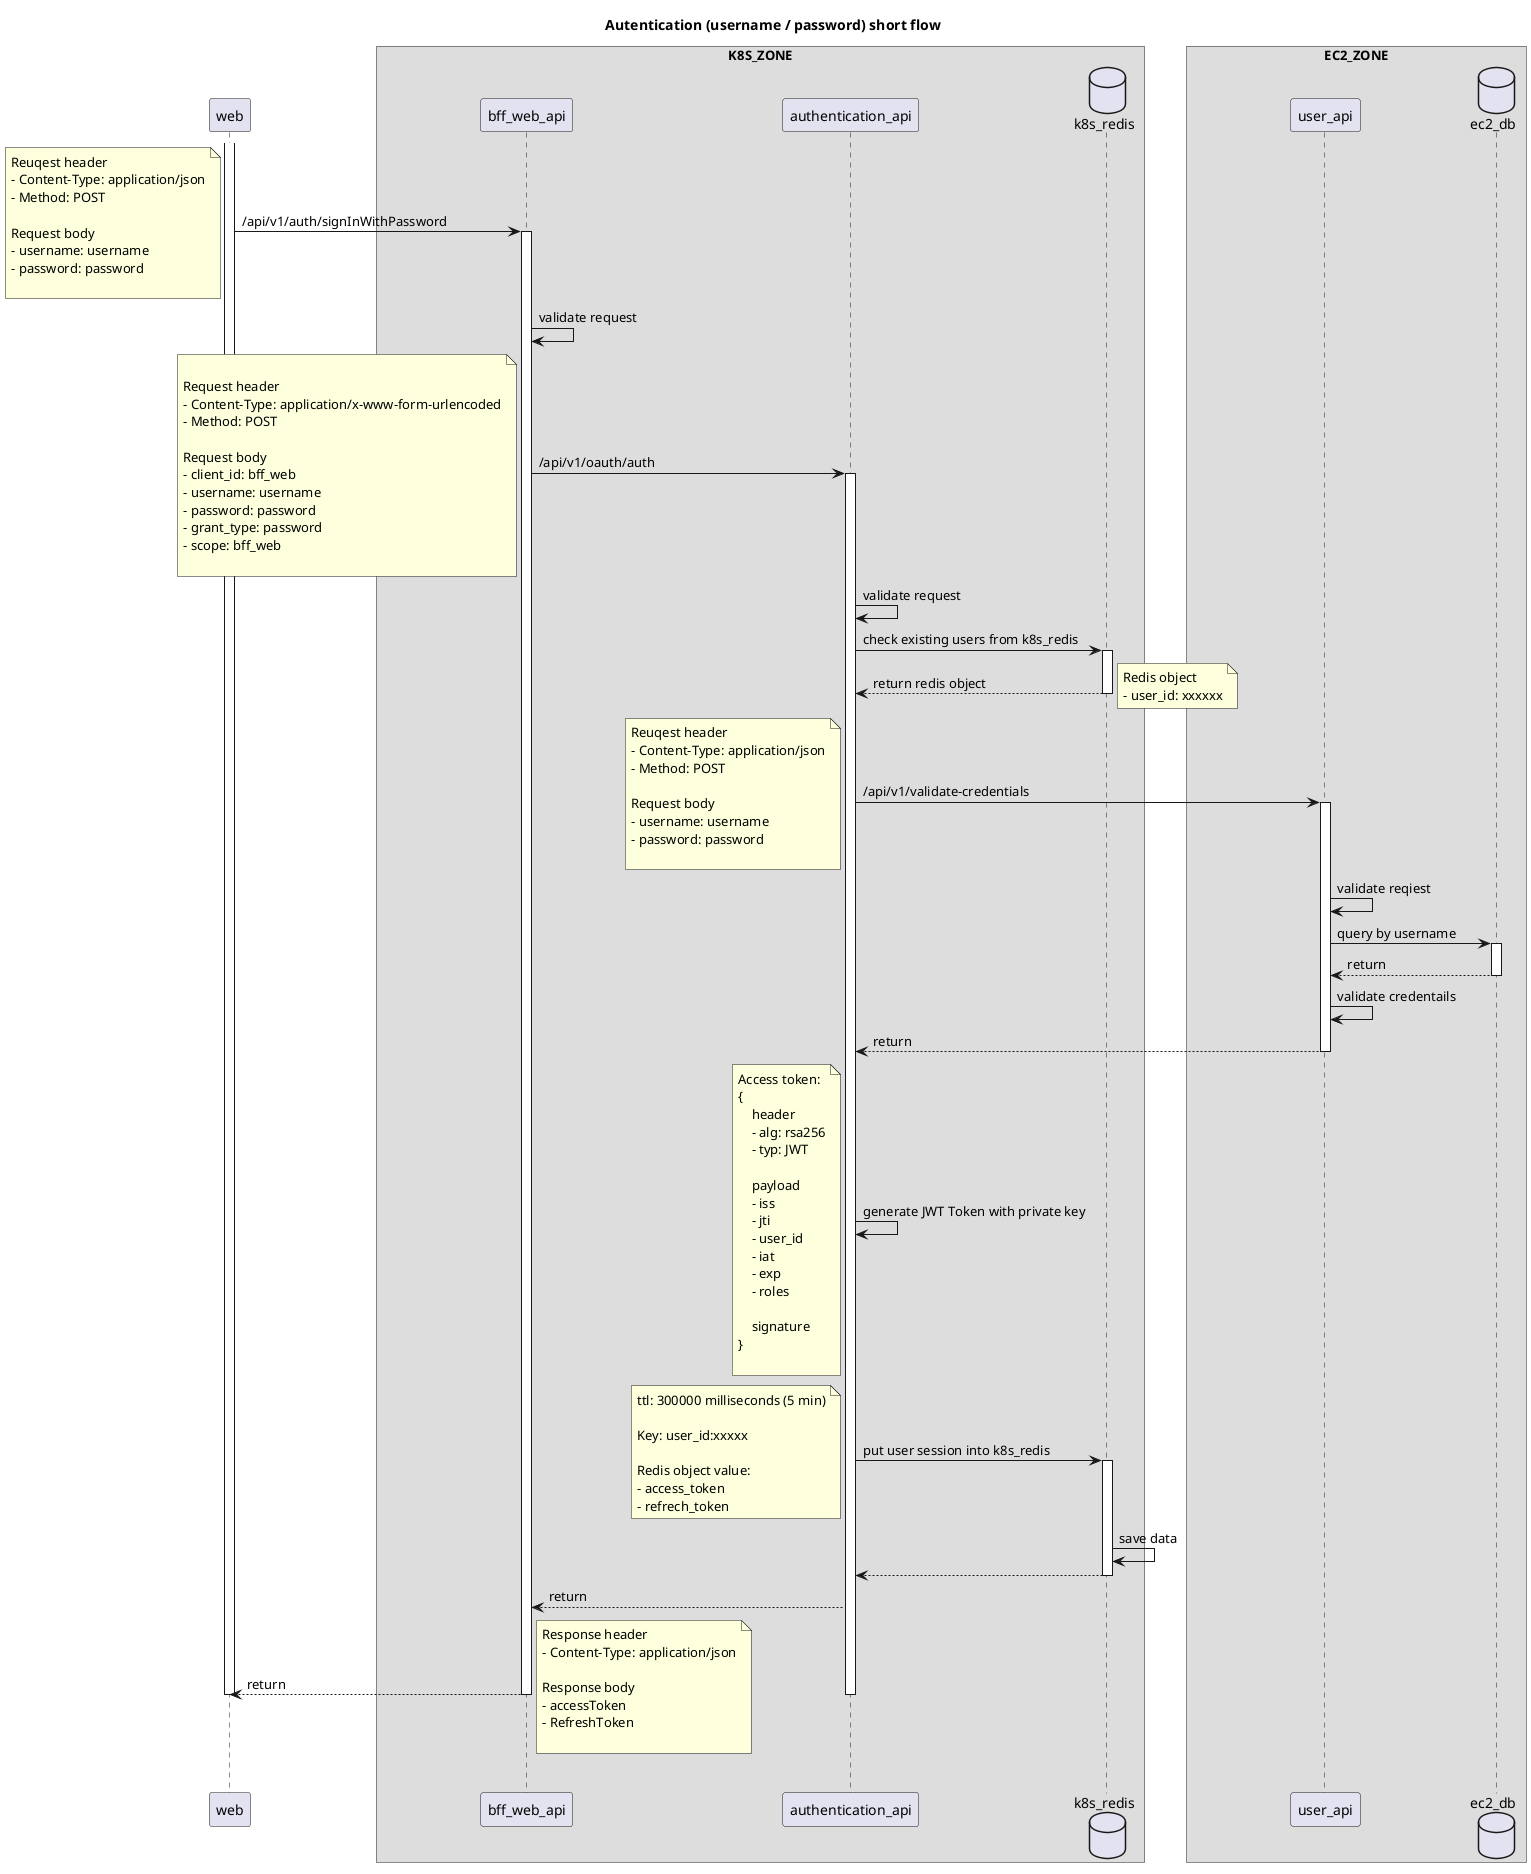 @startuml
title Autentication (username / password) short flow
' autonumber
skinparam ParticipantPadding 100
skinparam BoxPadding 20

participant web

box K8S_ZONE
participant bff_web_api
participant authentication_api
database k8s_redis
end box

box EC2_ZONE
participant user_api
database ec2_db
end box

activate web
web -> bff_web_api : /api/v1/auth/signInWithPassword

' activate authentication_api
note left
    Reuqest header
    - Content-Type: application/json
    - Method: POST

    Request body
    - username: username
    - password: password

end note
activate bff_web_api

bff_web_api -> bff_web_api : validate request
bff_web_api -> authentication_api : /api/v1/oauth/auth
activate authentication_api
note left
    
    Request header
    - Content-Type: application/x-www-form-urlencoded
    - Method: POST

    Request body
    - client_id: bff_web
    - username: username
    - password: password
    - grant_type: password
    - scope: bff_web

end note
authentication_api -> authentication_api : validate request
authentication_api -> k8s_redis : check existing users from k8s_redis
activate k8s_redis
k8s_redis --> authentication_api: return redis object
note right
    Redis object
    - user_id: xxxxxx
end note
deactivate k8s_redis
authentication_api -> user_api : /api/v1/validate-credentials
note left
    Reuqest header
    - Content-Type: application/json
    - Method: POST

    Request body
    - username: username
    - password: password

end note
activate user_api
user_api -> user_api : validate reqiest
user_api -> ec2_db : query by username
activate ec2_db
ec2_db --> user_api : return
deactivate ec2_db
user_api -> user_api : validate credentails

user_api --> authentication_api: return
deactivate user_api

authentication_api -> authentication_api : generate JWT Token with private key
note left
    Access token:
    {
        header
        - alg: rsa256
        - typ: JWT

        payload
        - iss
        - jti
        - user_id
        - iat
        - exp
        - roles

        signature
    }

end note
authentication_api -> k8s_redis : put user session into k8s_redis
activate k8s_redis
note left
    ttl: 300000 milliseconds (5 min)

    Key: user_id:xxxxx

    Redis object value:
    - access_token
    - refrech_token
end note
k8s_redis -> k8s_redis: save data
k8s_redis --> authentication_api
deactivate k8s_redis
' alt#Gold #LightBlue success
authentication_api --> bff_web_api : return

bff_web_api --> web : return
note right
    Response header
    - Content-Type: application/json

    Response body
    - accessToken
    - RefreshToken

end note
deactivate authentication_api
|||
deactivate bff_web_api
deactivate web
@enduml